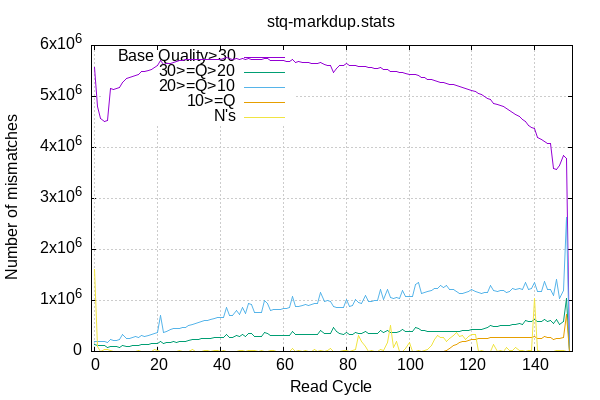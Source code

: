 
            set terminal png size 600,400 truecolor
            set output "bamstat-plots/mism-per-cycle.png"
            set grid xtics ytics y2tics back lc rgb "#cccccc"
            set style line 1 linecolor rgb "#e40000"
            set style line 2 linecolor rgb "#ff9f00"
            set style line 3 linecolor rgb "#bbbb00"
            set style line 4 linecolor rgb "#4ebd68"
            set style line 5 linecolor rgb "#0061ff"
            set style increment user
            set key left top
            
            set ylabel "Number of mismatches"
            set xlabel "Read Cycle"
            set style fill solid border -1
            set title "stq-markdup.stats" noenhanced
            set xrange [-1:152]
            plot '-' w l ti 'Base Quality>30', \
                 '-' w l ti '30>=Q>20', \
                 '-' w l ti '20>=Q>10', \
                 '-' w l ti '10>=Q', \
                 '-' w l ti "N's"
        5562010
4807977
4576988
4503277
4523776
5161335
5133414
5148601
5174979
5277908
5357770
5371041
5387372
5409247
5425475
5493910
5495715
5511259
5529651
5568257
5599910
5700733
5623915
5645233
5650217
5671537
5688180
5705788
5707541
5723978
5720533
5723090
5723828
5720684
5715710
5723263
5731240
5726977
5731600
5729073
5729199
5736264
5765250
5736776
5733668
5745086
5721908
5745620
5725621
5743704
5734262
5719804
5716556
5722762
5746956
5736196
5701817
5708932
5704645
5711549
5703543
5692300
5690809
5726239
5672675
5676718
5667599
5665058
5659073
5652080
5647126
5641236
5661669
5622862
5614727
5613123
5470079
5553923
5600605
5616073
5638779
5614422
5608525
5612159
5587176
5585633
5590818
5566937
5561795
5555323
5543310
5560605
5520856
5528674
5487001
5496163
5480908
5471934
5474310
5442012
5432327
5423284
5436951
5405334
5372587
5366374
5342760
5333338
5319972
5294750
5277539
5269019
5251616
5242041
5228866
5215140
5194637
5176755
5159536
5139224
5108180
5088577
5059248
5033168
5005200
4959496
4934237
4871641
4845434
4818920
4805718
4766416
4727420
4685594
4652911
4615219
4548597
4515705
4439900
4401791
4364755
4200289
4153953
4125833
4073461
4085438
3587267
3573081
3642140
3843369
3782523
0
end
145615
120292
119068
111890
86509
99342
96415
94631
86289
112818
98970
107361
111012
117930
123047
131375
133632
142376
150118
150918
161266
196812
163727
171248
182147
187274
186140
189917
202634
201888
217145
226311
232261
242125
246814
254133
257120
262262
264713
268223
273089
273037
337356
283475
282519
309907
289811
341698
295936
356581
350421
302860
300404
299558
371052
354173
311238
309325
311692
313323
314079
317652
320757
392093
327398
327888
329081
332429
332746
336878
338841
341152
412032
352124
351726
351630
479541
385344
353207
338014
381153
335892
337520
362771
345282
344773
388821
356666
355932
356765
360276
415454
369829
420900
377859
376354
380098
384726
435254
401325
399750
401673
461084
459934
411542
402677
398580
396889
389756
395433
399200
398257
400577
391722
397349
398743
400580
404452
408372
411796
424886
422522
430490
437327
442394
464446
509932
490966
497165
504733
508244
505720
512398
520177
526348
542700
538534
602556
579837
583153
622535
580280
580623
633874
595479
609539
544204
624557
537995
588236
1041139
0
end
199525
193000
199861
194955
173074
231372
219515
223860
226746
326452
256783
252983
274082
290681
279727
306522
303835
323088
338451
345349
369955
703865
379398
397545
424222
445457
441271
446882
472804
472690
511475
527035
539829
570376
582750
602727
610798
630610
641891
660478
673771
675931
871990
701094
706688
798648
730949
871601
745674
943342
925524
766377
773211
770654
1000227
936980
806662
816225
824984
824743
834449
850947
860207
1070361
874747
884861
896896
916837
909276
930634
938239
948921
1163596
982186
993704
978097
881818
862379
866018
861461
1016838
885700
911632
1014331
950997
933235
1089244
987609
979679
992187
1008254
1225487
1019071
1225111
1068223
1045077
1060194
1048688
1196913
1081454
1072469
1072805
1312683
1361666
1141221
1163737
1185143
1193211
1234068
1240793
1295073
1249609
1301358
1215373
1218891
1174139
1143868
1142662
1160690
1167522
1211722
1185428
1151035
1142662
1166207
1162680
1296184
1191130
1183810
1190168
1190444
1162318
1184971
1230541
1217433
1233374
1211023
1358690
1208416
1241495
1352682
1176700
1177215
1377111
1212739
1224986
1102410
1405939
1038211
1188690
2621249
0
end
0
0
0
0
0
0
0
0
0
0
0
0
0
0
0
0
0
0
0
0
0
0
0
0
0
0
0
0
0
0
0
0
0
0
0
0
0
0
0
0
0
0
0
0
0
0
0
0
0
0
0
0
0
0
0
0
0
0
0
0
0
0
0
0
0
0
0
0
0
0
0
0
0
0
0
0
0
0
0
0
0
0
0
0
0
0
0
0
0
0
0
0
0
0
0
0
0
0
0
0
0
0
0
0
0
0
0
0
1583
3711
2125
6659
20843
63310
108308
141180
185557
190354
204288
207031
231579
226142
253266
247986
256276
258357
281340
267585
265621
267963
266907
265163
264837
279275
274652
277114
275483
273542
275479
281443
298630
262016
264290
299397
274194
277033
228245
248649
251599
272671
721290
0
end
1612094
101264
617
34510
31474
17510
3452
0
7688
1154
42
0
0
171
12874
0
58
0
1509
41117
17836
924
0
9
593
2177
9797
25680
1286
730
0
40019
6057
2894
816
9908
19132
2180
12774
25028
4739
17696
262
11
559
52
24062
20373
41
19093
29060
13669
4037
11439
1
6670
28763
12938
607
1228
2491
270
405
65006
7066
20187
1730
14590
5328
6337
41596
326
11774
4797
28665
55946
6077
0
6897
18367
9929
2016
12010
42780
316009
186842
98259
1125
14659
8286
6404
44007
11436
182280
518315
85962
196556
7346
6962
49637
183072
7981
7142
16642
0
19940
35944
114804
229938
314829
272125
272532
191509
248173
312685
370796
290610
308802
232078
300529
329837
336103
651
27104
1938
4559
4651
143230
8608
19963
8952
82683
20745
24904
79046
18069
13137
6795
26592
10024
1039761
28602
5769
2816
1769
3186
3461
11372
18979
10062
9441
0
end
